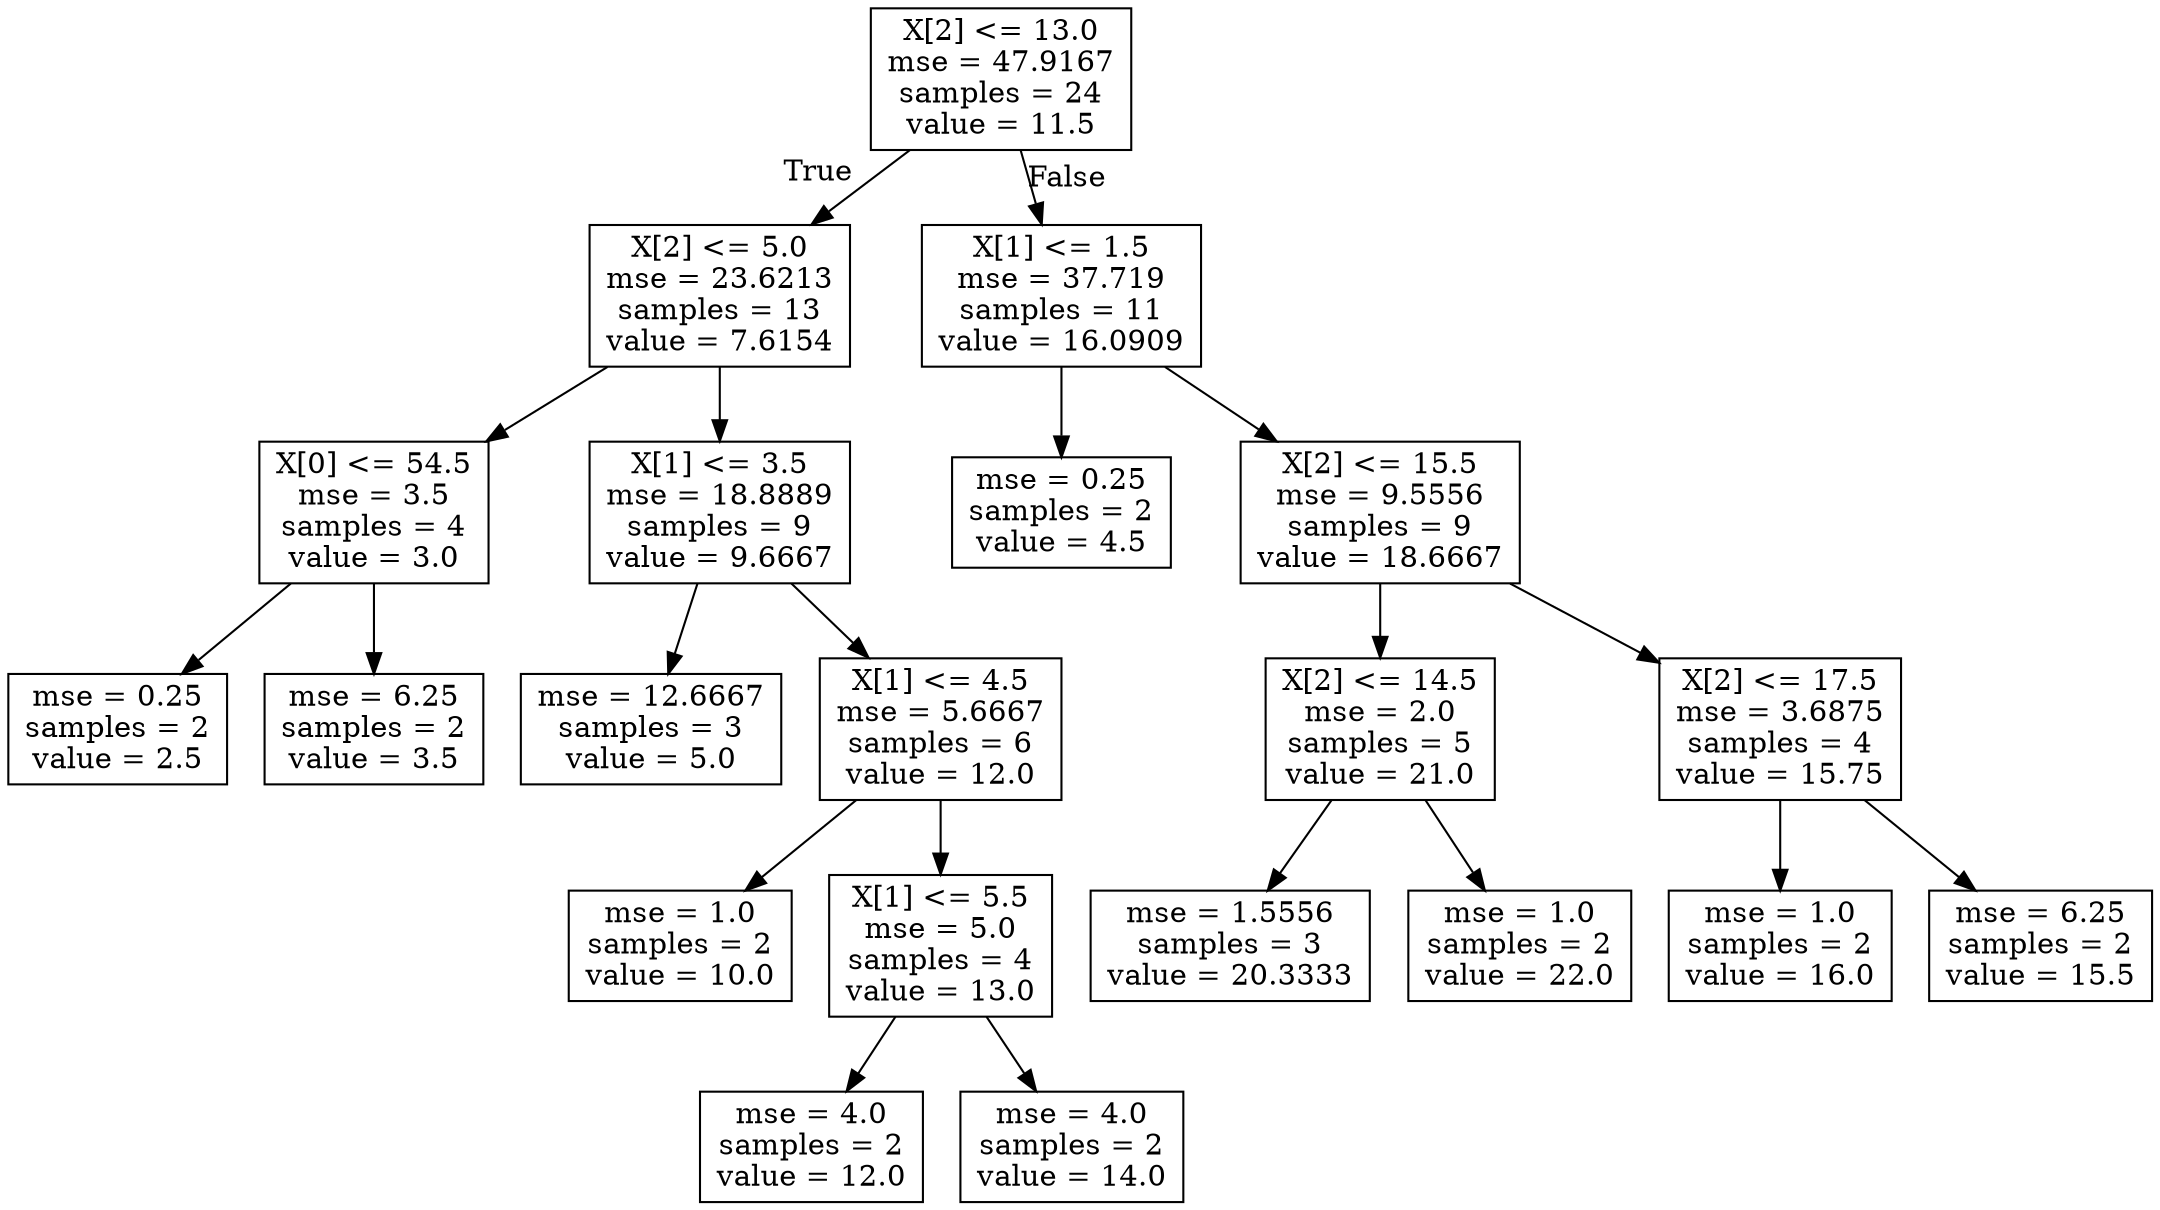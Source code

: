 digraph Tree {
node [shape=box] ;
0 [label="X[2] <= 13.0\nmse = 47.9167\nsamples = 24\nvalue = 11.5"] ;
1 [label="X[2] <= 5.0\nmse = 23.6213\nsamples = 13\nvalue = 7.6154"] ;
0 -> 1 [labeldistance=2.5, labelangle=45, headlabel="True"] ;
2 [label="X[0] <= 54.5\nmse = 3.5\nsamples = 4\nvalue = 3.0"] ;
1 -> 2 ;
3 [label="mse = 0.25\nsamples = 2\nvalue = 2.5"] ;
2 -> 3 ;
4 [label="mse = 6.25\nsamples = 2\nvalue = 3.5"] ;
2 -> 4 ;
5 [label="X[1] <= 3.5\nmse = 18.8889\nsamples = 9\nvalue = 9.6667"] ;
1 -> 5 ;
6 [label="mse = 12.6667\nsamples = 3\nvalue = 5.0"] ;
5 -> 6 ;
7 [label="X[1] <= 4.5\nmse = 5.6667\nsamples = 6\nvalue = 12.0"] ;
5 -> 7 ;
8 [label="mse = 1.0\nsamples = 2\nvalue = 10.0"] ;
7 -> 8 ;
9 [label="X[1] <= 5.5\nmse = 5.0\nsamples = 4\nvalue = 13.0"] ;
7 -> 9 ;
10 [label="mse = 4.0\nsamples = 2\nvalue = 12.0"] ;
9 -> 10 ;
11 [label="mse = 4.0\nsamples = 2\nvalue = 14.0"] ;
9 -> 11 ;
12 [label="X[1] <= 1.5\nmse = 37.719\nsamples = 11\nvalue = 16.0909"] ;
0 -> 12 [labeldistance=2.5, labelangle=-45, headlabel="False"] ;
13 [label="mse = 0.25\nsamples = 2\nvalue = 4.5"] ;
12 -> 13 ;
14 [label="X[2] <= 15.5\nmse = 9.5556\nsamples = 9\nvalue = 18.6667"] ;
12 -> 14 ;
15 [label="X[2] <= 14.5\nmse = 2.0\nsamples = 5\nvalue = 21.0"] ;
14 -> 15 ;
16 [label="mse = 1.5556\nsamples = 3\nvalue = 20.3333"] ;
15 -> 16 ;
17 [label="mse = 1.0\nsamples = 2\nvalue = 22.0"] ;
15 -> 17 ;
18 [label="X[2] <= 17.5\nmse = 3.6875\nsamples = 4\nvalue = 15.75"] ;
14 -> 18 ;
19 [label="mse = 1.0\nsamples = 2\nvalue = 16.0"] ;
18 -> 19 ;
20 [label="mse = 6.25\nsamples = 2\nvalue = 15.5"] ;
18 -> 20 ;
}